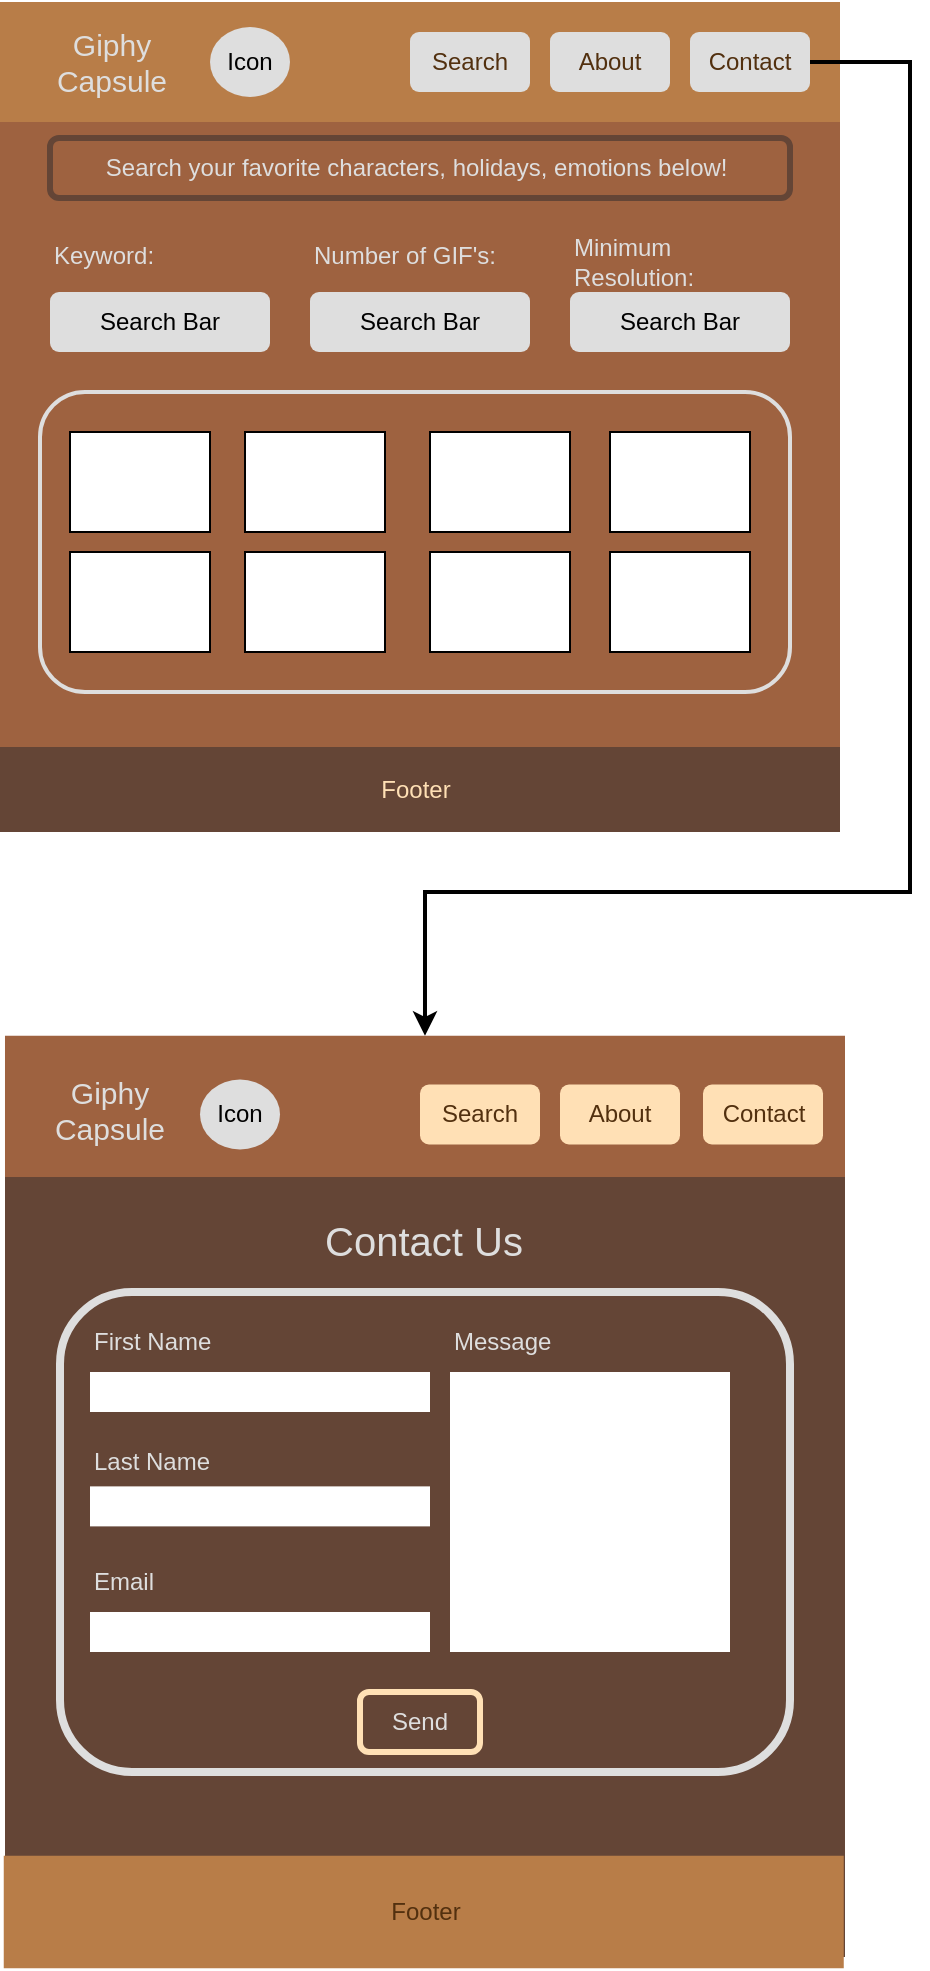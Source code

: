 <mxfile version="23.1.5" type="github">
  <diagram name="Page-1" id="-ye0P11oGltVrw8JA1D2">
    <mxGraphModel dx="1026" dy="631" grid="1" gridSize="10" guides="1" tooltips="1" connect="1" arrows="1" fold="1" page="1" pageScale="1" pageWidth="850" pageHeight="1100" math="0" shadow="0">
      <root>
        <mxCell id="0" />
        <mxCell id="1" parent="0" />
        <mxCell id="exzefQMvPkOnoiIYFtRg-1" value="" style="rounded=0;whiteSpace=wrap;html=1;rotation=90;fillColor=#9E6240;strokeColor=none;" vertex="1" parent="1">
          <mxGeometry x="217.5" y="52.5" width="415" height="420" as="geometry" />
        </mxCell>
        <mxCell id="exzefQMvPkOnoiIYFtRg-3" value="" style="rounded=0;whiteSpace=wrap;html=1;rotation=90;fillColor=#b87d48;strokeColor=none;" vertex="1" parent="1">
          <mxGeometry x="395" y="-125" width="60" height="420" as="geometry" />
        </mxCell>
        <mxCell id="exzefQMvPkOnoiIYFtRg-4" value="" style="rounded=0;whiteSpace=wrap;html=1;rotation=90;fillColor=#644536;strokeColor=none;" vertex="1" parent="1">
          <mxGeometry x="403.75" y="238.75" width="42.5" height="420" as="geometry" />
        </mxCell>
        <mxCell id="exzefQMvPkOnoiIYFtRg-5" value="" style="ellipse;whiteSpace=wrap;html=1;strokeColor=none;fillColor=#DEDEDE;" vertex="1" parent="1">
          <mxGeometry x="320" y="67.5" width="40" height="35" as="geometry" />
        </mxCell>
        <mxCell id="exzefQMvPkOnoiIYFtRg-6" value="Icon" style="text;html=1;align=center;verticalAlign=middle;whiteSpace=wrap;rounded=0;" vertex="1" parent="1">
          <mxGeometry x="310" y="70" width="60" height="30" as="geometry" />
        </mxCell>
        <mxCell id="exzefQMvPkOnoiIYFtRg-7" value="&lt;font style=&quot;font-size: 15px;&quot; color=&quot;#dedede&quot;&gt;Giphy Capsule&lt;/font&gt;" style="text;html=1;align=center;verticalAlign=middle;whiteSpace=wrap;rounded=0;" vertex="1" parent="1">
          <mxGeometry x="226" y="70" width="90" height="30" as="geometry" />
        </mxCell>
        <mxCell id="exzefQMvPkOnoiIYFtRg-8" value="Search" style="text;html=1;align=center;verticalAlign=middle;whiteSpace=wrap;rounded=1;fillColor=#DEDEDE;fontColor=#52300F;" vertex="1" parent="1">
          <mxGeometry x="420" y="70" width="60" height="30" as="geometry" />
        </mxCell>
        <mxCell id="exzefQMvPkOnoiIYFtRg-9" value="About" style="text;html=1;align=center;verticalAlign=middle;whiteSpace=wrap;rounded=1;fillColor=#DEDEDE;fontColor=#52300F;" vertex="1" parent="1">
          <mxGeometry x="490" y="70" width="60" height="30" as="geometry" />
        </mxCell>
        <mxCell id="exzefQMvPkOnoiIYFtRg-58" style="edgeStyle=orthogonalEdgeStyle;rounded=0;orthogonalLoop=1;jettySize=auto;html=1;entryX=0;entryY=0.5;entryDx=0;entryDy=0;strokeWidth=2;" edge="1" parent="1" source="exzefQMvPkOnoiIYFtRg-10" target="exzefQMvPkOnoiIYFtRg-35">
          <mxGeometry relative="1" as="geometry">
            <Array as="points">
              <mxPoint x="670" y="85" />
              <mxPoint x="670" y="500" />
              <mxPoint x="428" y="500" />
            </Array>
          </mxGeometry>
        </mxCell>
        <mxCell id="exzefQMvPkOnoiIYFtRg-10" value="Contact" style="text;html=1;align=center;verticalAlign=middle;whiteSpace=wrap;rounded=1;fillColor=#DEDEDE;fontColor=#52300F;" vertex="1" parent="1">
          <mxGeometry x="560" y="70" width="60" height="30" as="geometry" />
        </mxCell>
        <mxCell id="exzefQMvPkOnoiIYFtRg-11" value="Search Bar" style="text;html=1;align=center;verticalAlign=middle;whiteSpace=wrap;rounded=1;fillColor=#DEDEDE;" vertex="1" parent="1">
          <mxGeometry x="240" y="200" width="110" height="30" as="geometry" />
        </mxCell>
        <mxCell id="exzefQMvPkOnoiIYFtRg-12" value="" style="rounded=1;whiteSpace=wrap;html=1;fillColor=none;strokeWidth=3;strokeColor=#644536;" vertex="1" parent="1">
          <mxGeometry x="240" y="123" width="370" height="30" as="geometry" />
        </mxCell>
        <mxCell id="exzefQMvPkOnoiIYFtRg-15" value="Search Bar" style="text;html=1;align=center;verticalAlign=middle;whiteSpace=wrap;rounded=1;fillColor=#DEDEDE;" vertex="1" parent="1">
          <mxGeometry x="370" y="200" width="110" height="30" as="geometry" />
        </mxCell>
        <mxCell id="exzefQMvPkOnoiIYFtRg-16" value="Search Bar" style="text;html=1;align=center;verticalAlign=middle;whiteSpace=wrap;rounded=1;fillColor=#DEDEDE;" vertex="1" parent="1">
          <mxGeometry x="500" y="200" width="110" height="30" as="geometry" />
        </mxCell>
        <mxCell id="exzefQMvPkOnoiIYFtRg-17" value="Keyword:" style="text;html=1;align=left;verticalAlign=middle;whiteSpace=wrap;rounded=0;fontColor=#DEDEDE;" vertex="1" parent="1">
          <mxGeometry x="240" y="167" width="60" height="30" as="geometry" />
        </mxCell>
        <mxCell id="exzefQMvPkOnoiIYFtRg-18" value="Number of GIF&#39;s:&amp;nbsp;" style="text;html=1;align=left;verticalAlign=middle;whiteSpace=wrap;rounded=0;fontColor=#DEDEDE;" vertex="1" parent="1">
          <mxGeometry x="370" y="167" width="110" height="30" as="geometry" />
        </mxCell>
        <mxCell id="exzefQMvPkOnoiIYFtRg-19" value="Minimum Resolution:" style="text;html=1;align=left;verticalAlign=middle;whiteSpace=wrap;rounded=0;fontColor=#DEDEDE;" vertex="1" parent="1">
          <mxGeometry x="500" y="170" width="60" height="30" as="geometry" />
        </mxCell>
        <mxCell id="exzefQMvPkOnoiIYFtRg-20" value="&lt;font color=&quot;#dedede&quot;&gt;Search your favorite characters, holidays, emotions below!&amp;nbsp;&lt;/font&gt;" style="text;html=1;align=center;verticalAlign=middle;whiteSpace=wrap;rounded=0;" vertex="1" parent="1">
          <mxGeometry x="235" y="123" width="380" height="30" as="geometry" />
        </mxCell>
        <mxCell id="exzefQMvPkOnoiIYFtRg-21" value="" style="rounded=1;whiteSpace=wrap;html=1;fillColor=none;strokeColor=#DEDEDE;strokeWidth=2;" vertex="1" parent="1">
          <mxGeometry x="235" y="250" width="375" height="150" as="geometry" />
        </mxCell>
        <mxCell id="exzefQMvPkOnoiIYFtRg-22" value="" style="rounded=0;whiteSpace=wrap;html=1;" vertex="1" parent="1">
          <mxGeometry x="250" y="270" width="70" height="50" as="geometry" />
        </mxCell>
        <mxCell id="exzefQMvPkOnoiIYFtRg-26" value="" style="rounded=0;whiteSpace=wrap;html=1;" vertex="1" parent="1">
          <mxGeometry x="337.5" y="270" width="70" height="50" as="geometry" />
        </mxCell>
        <mxCell id="exzefQMvPkOnoiIYFtRg-27" value="" style="rounded=0;whiteSpace=wrap;html=1;" vertex="1" parent="1">
          <mxGeometry x="430" y="270" width="70" height="50" as="geometry" />
        </mxCell>
        <mxCell id="exzefQMvPkOnoiIYFtRg-28" value="" style="rounded=0;whiteSpace=wrap;html=1;" vertex="1" parent="1">
          <mxGeometry x="520" y="270" width="70" height="50" as="geometry" />
        </mxCell>
        <mxCell id="exzefQMvPkOnoiIYFtRg-29" value="" style="rounded=0;whiteSpace=wrap;html=1;" vertex="1" parent="1">
          <mxGeometry x="250" y="330" width="70" height="50" as="geometry" />
        </mxCell>
        <mxCell id="exzefQMvPkOnoiIYFtRg-30" value="" style="rounded=0;whiteSpace=wrap;html=1;" vertex="1" parent="1">
          <mxGeometry x="337.5" y="330" width="70" height="50" as="geometry" />
        </mxCell>
        <mxCell id="exzefQMvPkOnoiIYFtRg-31" value="" style="rounded=0;whiteSpace=wrap;html=1;" vertex="1" parent="1">
          <mxGeometry x="430" y="330" width="70" height="50" as="geometry" />
        </mxCell>
        <mxCell id="exzefQMvPkOnoiIYFtRg-32" value="" style="rounded=0;whiteSpace=wrap;html=1;" vertex="1" parent="1">
          <mxGeometry x="520" y="330" width="70" height="50" as="geometry" />
        </mxCell>
        <mxCell id="exzefQMvPkOnoiIYFtRg-33" value="&lt;font color=&quot;#ffe0b5&quot;&gt;Footer&lt;/font&gt;" style="text;html=1;align=center;verticalAlign=middle;whiteSpace=wrap;rounded=0;" vertex="1" parent="1">
          <mxGeometry x="392.5" y="433.75" width="60" height="30" as="geometry" />
        </mxCell>
        <mxCell id="exzefQMvPkOnoiIYFtRg-34" value="" style="rounded=0;whiteSpace=wrap;html=1;rotation=90;strokeColor=none;fillColor=#644536;" vertex="1" parent="1">
          <mxGeometry x="198.75" y="593.75" width="457.5" height="420" as="geometry" />
        </mxCell>
        <mxCell id="exzefQMvPkOnoiIYFtRg-35" value="" style="rounded=0;whiteSpace=wrap;html=1;rotation=90;strokeColor=none;fillColor=#9E6240;" vertex="1" parent="1">
          <mxGeometry x="392.18" y="397.19" width="70.63" height="420" as="geometry" />
        </mxCell>
        <mxCell id="exzefQMvPkOnoiIYFtRg-36" value="" style="rounded=0;whiteSpace=wrap;html=1;rotation=90;strokeColor=none;fillColor=#B87D48;" vertex="1" parent="1">
          <mxGeometry x="398.75" y="800" width="56.25" height="420" as="geometry" />
        </mxCell>
        <mxCell id="exzefQMvPkOnoiIYFtRg-37" value="&lt;font color=&quot;#52300f&quot;&gt;Footer&lt;/font&gt;" style="text;html=1;align=center;verticalAlign=middle;whiteSpace=wrap;rounded=0;" vertex="1" parent="1">
          <mxGeometry x="397.5" y="995" width="60" height="30" as="geometry" />
        </mxCell>
        <mxCell id="exzefQMvPkOnoiIYFtRg-38" value="&lt;font style=&quot;font-size: 15px;&quot; color=&quot;#dedede&quot;&gt;Giphy Capsule&lt;/font&gt;" style="text;html=1;align=center;verticalAlign=middle;whiteSpace=wrap;rounded=0;" vertex="1" parent="1">
          <mxGeometry x="225" y="593.75" width="90" height="30" as="geometry" />
        </mxCell>
        <mxCell id="exzefQMvPkOnoiIYFtRg-41" value="" style="ellipse;whiteSpace=wrap;html=1;strokeColor=none;fillColor=#DEDEDE;" vertex="1" parent="1">
          <mxGeometry x="315" y="593.75" width="40" height="35" as="geometry" />
        </mxCell>
        <mxCell id="exzefQMvPkOnoiIYFtRg-42" value="Icon" style="text;html=1;align=center;verticalAlign=middle;whiteSpace=wrap;rounded=0;" vertex="1" parent="1">
          <mxGeometry x="305" y="596.25" width="60" height="30" as="geometry" />
        </mxCell>
        <mxCell id="exzefQMvPkOnoiIYFtRg-43" value="Search" style="text;html=1;align=center;verticalAlign=middle;whiteSpace=wrap;rounded=1;fillColor=#ffe0b5;fontColor=#52300F;" vertex="1" parent="1">
          <mxGeometry x="425" y="596.25" width="60" height="30" as="geometry" />
        </mxCell>
        <mxCell id="exzefQMvPkOnoiIYFtRg-44" value="About" style="text;html=1;align=center;verticalAlign=middle;whiteSpace=wrap;rounded=1;fillColor=#FFE0B5;fontColor=#52300F;" vertex="1" parent="1">
          <mxGeometry x="495" y="596.25" width="60" height="30" as="geometry" />
        </mxCell>
        <mxCell id="exzefQMvPkOnoiIYFtRg-45" value="Contact" style="text;html=1;align=center;verticalAlign=middle;whiteSpace=wrap;rounded=1;fillColor=#FFE0B5;fontColor=#52300F;" vertex="1" parent="1">
          <mxGeometry x="566.5" y="596.25" width="60" height="30" as="geometry" />
        </mxCell>
        <mxCell id="exzefQMvPkOnoiIYFtRg-46" value="" style="rounded=1;whiteSpace=wrap;html=1;fillColor=none;strokeColor=#DEDEDE;strokeWidth=4;" vertex="1" parent="1">
          <mxGeometry x="245" y="700" width="365" height="240" as="geometry" />
        </mxCell>
        <mxCell id="exzefQMvPkOnoiIYFtRg-47" value="Contact Us" style="text;html=1;align=center;verticalAlign=middle;whiteSpace=wrap;rounded=0;fontSize=20;fontColor=#DEDEDE;" vertex="1" parent="1">
          <mxGeometry x="332.96" y="658.75" width="187.82" height="30" as="geometry" />
        </mxCell>
        <mxCell id="exzefQMvPkOnoiIYFtRg-48" value="" style="rounded=0;whiteSpace=wrap;html=1;strokeColor=none;" vertex="1" parent="1">
          <mxGeometry x="260" y="740" width="170" height="20" as="geometry" />
        </mxCell>
        <mxCell id="exzefQMvPkOnoiIYFtRg-49" value="First Name" style="text;html=1;align=left;verticalAlign=middle;whiteSpace=wrap;rounded=0;fontColor=#DEDEDE;" vertex="1" parent="1">
          <mxGeometry x="260" y="710" width="100" height="30" as="geometry" />
        </mxCell>
        <mxCell id="exzefQMvPkOnoiIYFtRg-50" value="Last Name" style="text;html=1;align=left;verticalAlign=middle;whiteSpace=wrap;rounded=0;fontColor=#DEDEDE;" vertex="1" parent="1">
          <mxGeometry x="260" y="770" width="100" height="30" as="geometry" />
        </mxCell>
        <mxCell id="exzefQMvPkOnoiIYFtRg-51" value="" style="rounded=0;whiteSpace=wrap;html=1;strokeColor=none;" vertex="1" parent="1">
          <mxGeometry x="260" y="797.19" width="170" height="20" as="geometry" />
        </mxCell>
        <mxCell id="exzefQMvPkOnoiIYFtRg-52" value="Email" style="text;html=1;align=left;verticalAlign=middle;whiteSpace=wrap;rounded=0;fontColor=#DEDEDE;" vertex="1" parent="1">
          <mxGeometry x="260" y="830" width="100" height="30" as="geometry" />
        </mxCell>
        <mxCell id="exzefQMvPkOnoiIYFtRg-53" value="" style="rounded=0;whiteSpace=wrap;html=1;strokeColor=none;" vertex="1" parent="1">
          <mxGeometry x="260" y="860" width="170" height="20" as="geometry" />
        </mxCell>
        <mxCell id="exzefQMvPkOnoiIYFtRg-54" value="Message" style="text;html=1;align=left;verticalAlign=middle;whiteSpace=wrap;rounded=0;fontColor=#DEDEDE;" vertex="1" parent="1">
          <mxGeometry x="440" y="710" width="100" height="30" as="geometry" />
        </mxCell>
        <mxCell id="exzefQMvPkOnoiIYFtRg-55" value="" style="rounded=0;whiteSpace=wrap;html=1;strokeColor=none;" vertex="1" parent="1">
          <mxGeometry x="440" y="740" width="140" height="140" as="geometry" />
        </mxCell>
        <mxCell id="exzefQMvPkOnoiIYFtRg-56" value="" style="rounded=1;whiteSpace=wrap;html=1;strokeColor=#FFE0B5;strokeWidth=3;fillColor=none;" vertex="1" parent="1">
          <mxGeometry x="395" y="900" width="60" height="30" as="geometry" />
        </mxCell>
        <mxCell id="exzefQMvPkOnoiIYFtRg-57" value="&lt;font color=&quot;#dedede&quot;&gt;Send&lt;/font&gt;" style="text;html=1;align=center;verticalAlign=middle;whiteSpace=wrap;rounded=0;strokeColor=none;" vertex="1" parent="1">
          <mxGeometry x="395" y="900" width="60" height="30" as="geometry" />
        </mxCell>
      </root>
    </mxGraphModel>
  </diagram>
</mxfile>
